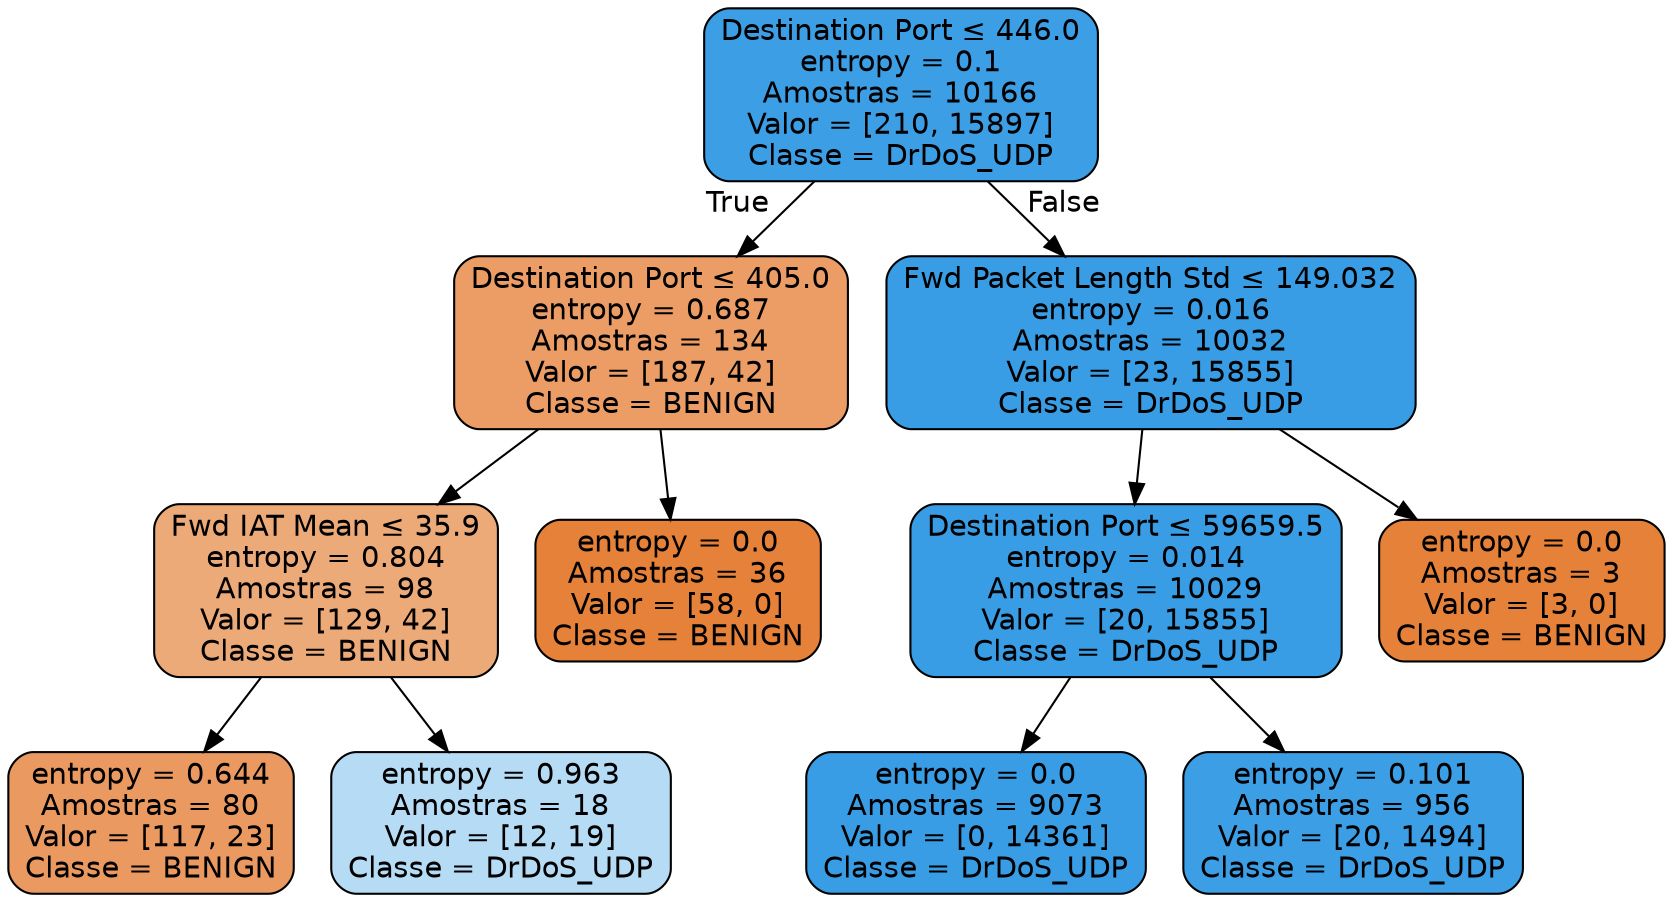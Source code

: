 digraph Tree {
node [shape=box, style="filled, rounded", color="black", fontname="helvetica"] ;
edge [fontname="helvetica"] ;
0 [label=<Destination Port &le; 446.0<br/>entropy = 0.1<br/>Amostras = 10166<br/>Valor = [210, 15897]<br/>Classe = DrDoS_UDP>, fillcolor="#3c9ee5"] ;
1 [label=<Destination Port &le; 405.0<br/>entropy = 0.687<br/>Amostras = 134<br/>Valor = [187, 42]<br/>Classe = BENIGN>, fillcolor="#eb9d65"] ;
0 -> 1 [labeldistance=2.5, labelangle=45, headlabel="True"] ;
2 [label=<Fwd IAT Mean &le; 35.9<br/>entropy = 0.804<br/>Amostras = 98<br/>Valor = [129, 42]<br/>Classe = BENIGN>, fillcolor="#edaa79"] ;
1 -> 2 ;
3 [label=<entropy = 0.644<br/>Amostras = 80<br/>Valor = [117, 23]<br/>Classe = BENIGN>, fillcolor="#ea9a60"] ;
2 -> 3 ;
4 [label=<entropy = 0.963<br/>Amostras = 18<br/>Valor = [12, 19]<br/>Classe = DrDoS_UDP>, fillcolor="#b6dbf5"] ;
2 -> 4 ;
5 [label=<entropy = 0.0<br/>Amostras = 36<br/>Valor = [58, 0]<br/>Classe = BENIGN>, fillcolor="#e58139"] ;
1 -> 5 ;
6 [label=<Fwd Packet Length Std &le; 149.032<br/>entropy = 0.016<br/>Amostras = 10032<br/>Valor = [23, 15855]<br/>Classe = DrDoS_UDP>, fillcolor="#399de5"] ;
0 -> 6 [labeldistance=2.5, labelangle=-45, headlabel="False"] ;
7 [label=<Destination Port &le; 59659.5<br/>entropy = 0.014<br/>Amostras = 10029<br/>Valor = [20, 15855]<br/>Classe = DrDoS_UDP>, fillcolor="#399de5"] ;
6 -> 7 ;
8 [label=<entropy = 0.0<br/>Amostras = 9073<br/>Valor = [0, 14361]<br/>Classe = DrDoS_UDP>, fillcolor="#399de5"] ;
7 -> 8 ;
9 [label=<entropy = 0.101<br/>Amostras = 956<br/>Valor = [20, 1494]<br/>Classe = DrDoS_UDP>, fillcolor="#3c9ee5"] ;
7 -> 9 ;
10 [label=<entropy = 0.0<br/>Amostras = 3<br/>Valor = [3, 0]<br/>Classe = BENIGN>, fillcolor="#e58139"] ;
6 -> 10 ;
}